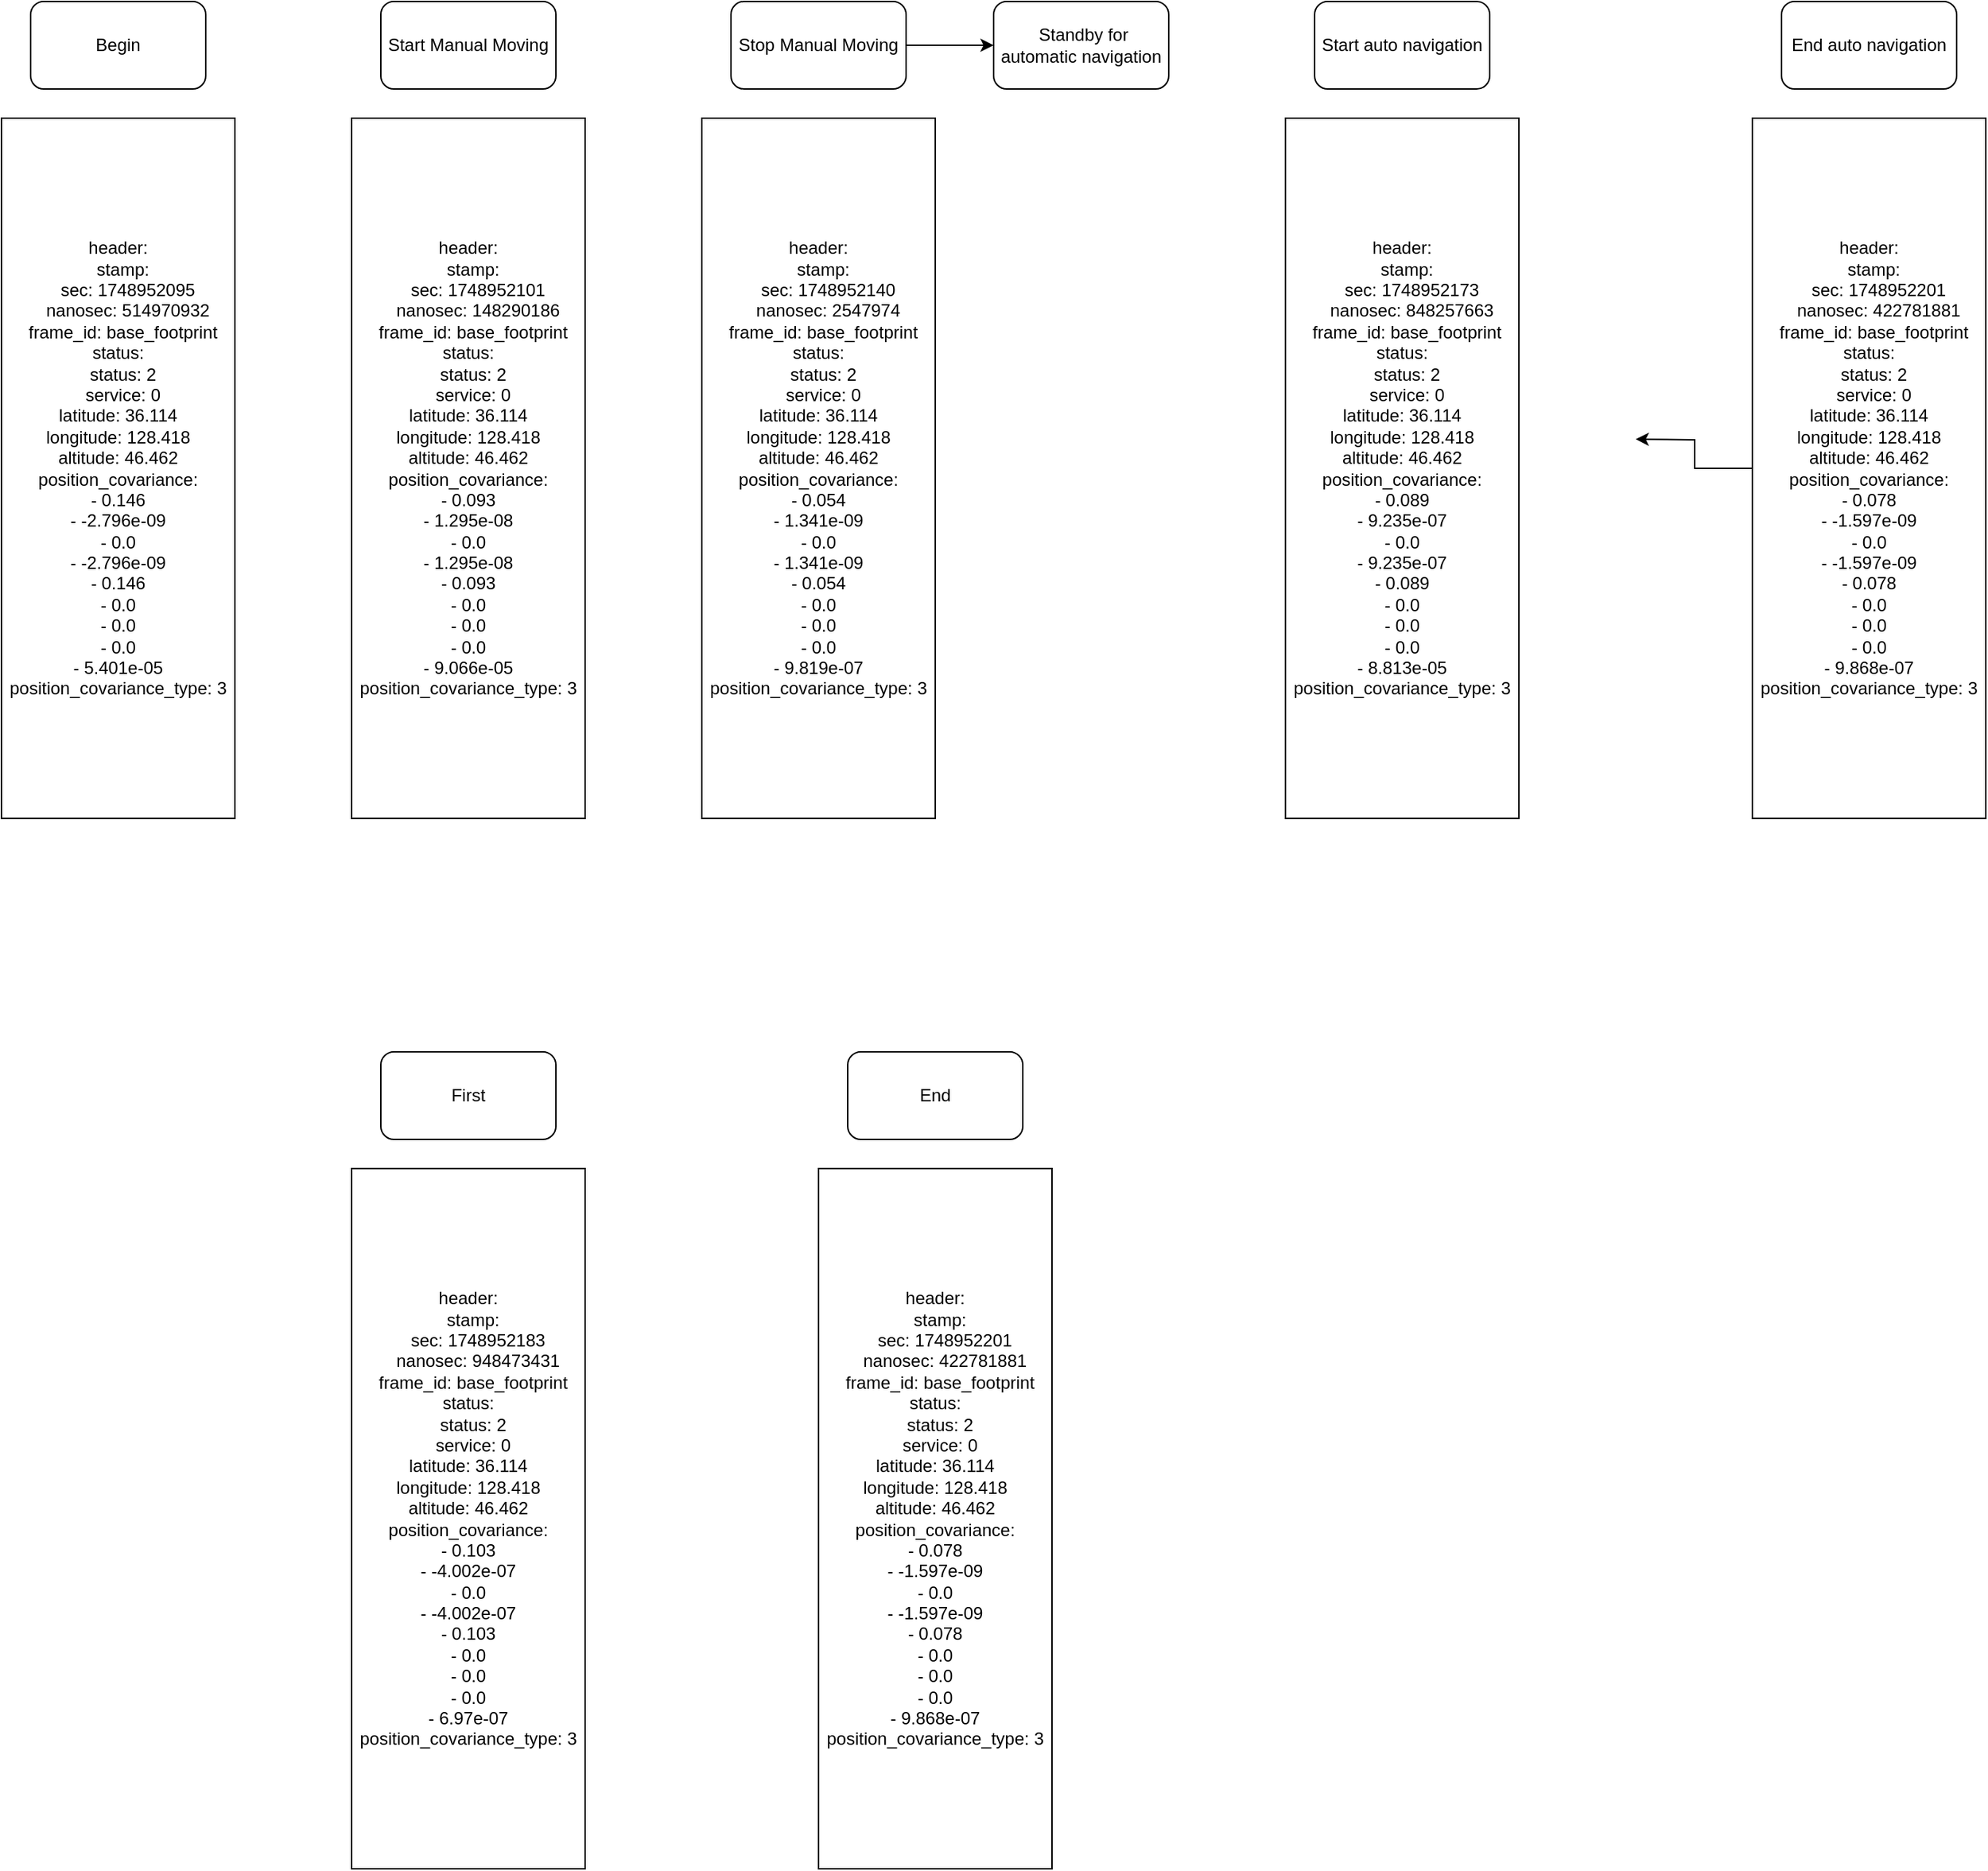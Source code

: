 <mxfile version="24.7.5" pages="4">
  <diagram name="Page-1" id="MCbX96N7kbB1ix4g60EX">
    <mxGraphModel dx="2049" dy="1194" grid="1" gridSize="10" guides="1" tooltips="1" connect="1" arrows="1" fold="1" page="1" pageScale="1" pageWidth="1654" pageHeight="1169" math="0" shadow="0">
      <root>
        <mxCell id="0" />
        <mxCell id="1" parent="0" />
        <mxCell id="UrjzF82YmoTkrB0IV3mD-1" value="&lt;div&gt;header:&lt;/div&gt;&lt;div&gt;&amp;nbsp; stamp:&lt;/div&gt;&lt;div&gt;&amp;nbsp; &amp;nbsp; sec: 1748952095&lt;/div&gt;&lt;div&gt;&amp;nbsp; &amp;nbsp; nanosec: 514970932&lt;/div&gt;&lt;div&gt;&amp;nbsp; frame_id: base_footprint&lt;/div&gt;&lt;div&gt;status:&lt;/div&gt;&lt;div&gt;&amp;nbsp; status: 2&lt;/div&gt;&lt;div&gt;&amp;nbsp; service: 0&lt;/div&gt;&lt;div&gt;latitude: 36.114&lt;/div&gt;&lt;div&gt;longitude: 128.418&lt;/div&gt;&lt;div&gt;altitude: 46.462&lt;/div&gt;&lt;div&gt;position_covariance:&lt;/div&gt;&lt;div&gt;- 0.146&lt;/div&gt;&lt;div&gt;- -2.796e-09&lt;/div&gt;&lt;div&gt;- 0.0&lt;/div&gt;&lt;div&gt;- -2.796e-09&lt;/div&gt;&lt;div&gt;- 0.146&lt;/div&gt;&lt;div&gt;- 0.0&lt;/div&gt;&lt;div&gt;- 0.0&lt;/div&gt;&lt;div&gt;- 0.0&lt;/div&gt;&lt;div&gt;- 5.401e-05&lt;/div&gt;&lt;div&gt;position_covariance_type: 3&lt;/div&gt;" style="rounded=0;whiteSpace=wrap;html=1;" parent="1" vertex="1">
          <mxGeometry x="120" y="320" width="160" height="480" as="geometry" />
        </mxCell>
        <mxCell id="UrjzF82YmoTkrB0IV3mD-2" value="Begin" style="rounded=1;whiteSpace=wrap;html=1;" parent="1" vertex="1">
          <mxGeometry x="140" y="240" width="120" height="60" as="geometry" />
        </mxCell>
        <mxCell id="UrjzF82YmoTkrB0IV3mD-3" value="&lt;div&gt;header:&lt;/div&gt;&lt;div&gt;&amp;nbsp; stamp:&lt;/div&gt;&lt;div&gt;&amp;nbsp; &amp;nbsp; sec: 1748952101&lt;/div&gt;&lt;div&gt;&amp;nbsp; &amp;nbsp; nanosec: 148290186&lt;/div&gt;&lt;div&gt;&amp;nbsp; frame_id: base_footprint&lt;/div&gt;&lt;div&gt;status:&lt;/div&gt;&lt;div&gt;&amp;nbsp; status: 2&lt;/div&gt;&lt;div&gt;&amp;nbsp; service: 0&lt;/div&gt;&lt;div&gt;latitude: 36.114&lt;/div&gt;&lt;div&gt;longitude: 128.418&lt;/div&gt;&lt;div&gt;altitude: 46.462&lt;/div&gt;&lt;div&gt;position_covariance:&lt;/div&gt;&lt;div&gt;- 0.093&lt;/div&gt;&lt;div&gt;- 1.295e-08&lt;/div&gt;&lt;div&gt;- 0.0&lt;/div&gt;&lt;div&gt;- 1.295e-08&lt;/div&gt;&lt;div&gt;- 0.093&lt;/div&gt;&lt;div&gt;- 0.0&lt;/div&gt;&lt;div&gt;- 0.0&lt;/div&gt;&lt;div&gt;- 0.0&lt;/div&gt;&lt;div&gt;- 9.066e-05&lt;/div&gt;&lt;div&gt;position_covariance_type: 3&lt;/div&gt;" style="rounded=0;whiteSpace=wrap;html=1;" parent="1" vertex="1">
          <mxGeometry x="360" y="320" width="160" height="480" as="geometry" />
        </mxCell>
        <mxCell id="UrjzF82YmoTkrB0IV3mD-4" value="Start Manual Moving" style="rounded=1;whiteSpace=wrap;html=1;" parent="1" vertex="1">
          <mxGeometry x="380" y="240" width="120" height="60" as="geometry" />
        </mxCell>
        <mxCell id="UrjzF82YmoTkrB0IV3mD-5" value="&lt;div&gt;header:&lt;/div&gt;&lt;div&gt;&amp;nbsp; stamp:&lt;/div&gt;&lt;div&gt;&amp;nbsp; &amp;nbsp; sec: 1748952140&lt;/div&gt;&lt;div&gt;&amp;nbsp; &amp;nbsp; nanosec: 2547974&lt;/div&gt;&lt;div&gt;&amp;nbsp; frame_id: base_footprint&lt;/div&gt;&lt;div&gt;status:&lt;/div&gt;&lt;div&gt;&amp;nbsp; status: 2&lt;/div&gt;&lt;div&gt;&amp;nbsp; service: 0&lt;/div&gt;&lt;div&gt;latitude: 36.114&lt;/div&gt;&lt;div&gt;longitude: 128.418&lt;/div&gt;&lt;div&gt;altitude: 46.462&lt;/div&gt;&lt;div&gt;position_covariance:&lt;/div&gt;&lt;div&gt;- 0.054&lt;/div&gt;&lt;div&gt;- 1.341e-09&lt;/div&gt;&lt;div&gt;- 0.0&lt;/div&gt;&lt;div&gt;- 1.341e-09&lt;/div&gt;&lt;div&gt;- 0.054&lt;/div&gt;&lt;div&gt;- 0.0&lt;/div&gt;&lt;div&gt;- 0.0&lt;/div&gt;&lt;div&gt;- 0.0&lt;/div&gt;&lt;div&gt;- 9.819e-07&lt;/div&gt;&lt;div&gt;position_covariance_type: 3&lt;/div&gt;" style="rounded=0;whiteSpace=wrap;html=1;" parent="1" vertex="1">
          <mxGeometry x="600" y="320" width="160" height="480" as="geometry" />
        </mxCell>
        <mxCell id="UrjzF82YmoTkrB0IV3mD-9" style="edgeStyle=orthogonalEdgeStyle;rounded=0;orthogonalLoop=1;jettySize=auto;html=1;exitX=1;exitY=0.5;exitDx=0;exitDy=0;" parent="1" source="UrjzF82YmoTkrB0IV3mD-6" edge="1">
          <mxGeometry relative="1" as="geometry">
            <mxPoint x="800" y="270" as="targetPoint" />
          </mxGeometry>
        </mxCell>
        <mxCell id="UrjzF82YmoTkrB0IV3mD-6" value="Stop Manual Moving" style="rounded=1;whiteSpace=wrap;html=1;" parent="1" vertex="1">
          <mxGeometry x="620" y="240" width="120" height="60" as="geometry" />
        </mxCell>
        <mxCell id="UrjzF82YmoTkrB0IV3mD-8" value="&lt;div&gt;header:&lt;/div&gt;&lt;div&gt;&amp;nbsp; stamp:&lt;/div&gt;&lt;div&gt;&amp;nbsp; &amp;nbsp; sec: 1748952173&lt;/div&gt;&lt;div&gt;&amp;nbsp; &amp;nbsp; nanosec: 848257663&lt;/div&gt;&lt;div&gt;&amp;nbsp; frame_id: base_footprint&lt;/div&gt;&lt;div&gt;status:&lt;/div&gt;&lt;div&gt;&amp;nbsp; status: 2&lt;/div&gt;&lt;div&gt;&amp;nbsp; service: 0&lt;/div&gt;&lt;div&gt;latitude: 36.114&lt;/div&gt;&lt;div&gt;longitude: 128.418&lt;/div&gt;&lt;div&gt;altitude: 46.462&lt;/div&gt;&lt;div&gt;position_covariance:&lt;/div&gt;&lt;div&gt;- 0.089&lt;/div&gt;&lt;div&gt;- 9.235e-07&lt;/div&gt;&lt;div&gt;- 0.0&lt;/div&gt;&lt;div&gt;- 9.235e-07&lt;/div&gt;&lt;div&gt;- 0.089&lt;/div&gt;&lt;div&gt;- 0.0&lt;/div&gt;&lt;div&gt;- 0.0&lt;/div&gt;&lt;div&gt;- 0.0&lt;/div&gt;&lt;div&gt;- 8.813e-05&lt;/div&gt;&lt;div&gt;position_covariance_type: 3&lt;/div&gt;" style="rounded=0;whiteSpace=wrap;html=1;" parent="1" vertex="1">
          <mxGeometry x="1000" y="320" width="160" height="480" as="geometry" />
        </mxCell>
        <mxCell id="UrjzF82YmoTkrB0IV3mD-10" value="&amp;nbsp;Standby for automatic navigation" style="rounded=1;whiteSpace=wrap;html=1;" parent="1" vertex="1">
          <mxGeometry x="800" y="240" width="120" height="60" as="geometry" />
        </mxCell>
        <mxCell id="UrjzF82YmoTkrB0IV3mD-11" value="Start auto navigation" style="rounded=1;whiteSpace=wrap;html=1;" parent="1" vertex="1">
          <mxGeometry x="1020" y="240" width="120" height="60" as="geometry" />
        </mxCell>
        <mxCell id="UrjzF82YmoTkrB0IV3mD-12" value="&lt;div&gt;header:&lt;/div&gt;&lt;div&gt;&amp;nbsp; stamp:&lt;/div&gt;&lt;div&gt;&amp;nbsp; &amp;nbsp; sec: 1748952183&lt;/div&gt;&lt;div&gt;&amp;nbsp; &amp;nbsp; nanosec: 948473431&lt;/div&gt;&lt;div&gt;&amp;nbsp; frame_id: base_footprint&lt;/div&gt;&lt;div&gt;status:&lt;/div&gt;&lt;div&gt;&amp;nbsp; status: 2&lt;/div&gt;&lt;div&gt;&amp;nbsp; service: 0&lt;/div&gt;&lt;div&gt;latitude: 36.114&lt;/div&gt;&lt;div&gt;longitude: 128.418&lt;/div&gt;&lt;div&gt;altitude: 46.462&lt;/div&gt;&lt;div&gt;position_covariance:&lt;/div&gt;&lt;div&gt;- 0.103&lt;/div&gt;&lt;div&gt;- -4.002e-07&lt;/div&gt;&lt;div&gt;- 0.0&lt;/div&gt;&lt;div&gt;- -4.002e-07&lt;/div&gt;&lt;div&gt;- 0.103&lt;/div&gt;&lt;div&gt;- 0.0&lt;/div&gt;&lt;div&gt;- 0.0&lt;/div&gt;&lt;div&gt;- 0.0&lt;/div&gt;&lt;div&gt;- 6.97e-07&lt;/div&gt;&lt;div&gt;position_covariance_type: 3&lt;/div&gt;" style="rounded=0;whiteSpace=wrap;html=1;" parent="1" vertex="1">
          <mxGeometry x="360" y="1040" width="160" height="480" as="geometry" />
        </mxCell>
        <mxCell id="UrjzF82YmoTkrB0IV3mD-13" value="First" style="rounded=1;whiteSpace=wrap;html=1;" parent="1" vertex="1">
          <mxGeometry x="380" y="960" width="120" height="60" as="geometry" />
        </mxCell>
        <mxCell id="UrjzF82YmoTkrB0IV3mD-14" value="header:&#xa;  stamp:&#xa;    sec: 1748952201&#xa;    nanosec: 422781881&#xa;  frame_id: base_footprint&#xa;status:&#xa;  status: 2&#xa;  service: 0&#xa;latitude: 36.114&#xa;longitude: 128.418&#xa;altitude: 46.462&#xa;position_covariance:&#xa;- 0.078&#xa;- -1.597e-09&#xa;- 0.0&#xa;- -1.597e-09&#xa;- 0.078&#xa;- 0.0&#xa;- 0.0&#xa;- 0.0&#xa;- 9.868e-07&#xa;position_covariance_type: 3" style="rounded=0;whiteSpace=wrap;html=1;" parent="1" vertex="1">
          <mxGeometry x="680" y="1040" width="160" height="480" as="geometry" />
        </mxCell>
        <mxCell id="UrjzF82YmoTkrB0IV3mD-15" value="End" style="rounded=1;whiteSpace=wrap;html=1;" parent="1" vertex="1">
          <mxGeometry x="700" y="960" width="120" height="60" as="geometry" />
        </mxCell>
        <mxCell id="SfUzMIfv1IW-XIUy1Q8f-1" style="edgeStyle=orthogonalEdgeStyle;rounded=0;orthogonalLoop=1;jettySize=auto;html=1;exitX=0;exitY=0.5;exitDx=0;exitDy=0;" edge="1" parent="1" source="UrjzF82YmoTkrB0IV3mD-16">
          <mxGeometry relative="1" as="geometry">
            <mxPoint x="1240" y="540" as="targetPoint" />
          </mxGeometry>
        </mxCell>
        <mxCell id="UrjzF82YmoTkrB0IV3mD-16" value="header:&#xa;  stamp:&#xa;    sec: 1748952201&#xa;    nanosec: 422781881&#xa;  frame_id: base_footprint&#xa;status:&#xa;  status: 2&#xa;  service: 0&#xa;latitude: 36.114&#xa;longitude: 128.418&#xa;altitude: 46.462&#xa;position_covariance:&#xa;- 0.078&#xa;- -1.597e-09&#xa;- 0.0&#xa;- -1.597e-09&#xa;- 0.078&#xa;- 0.0&#xa;- 0.0&#xa;- 0.0&#xa;- 9.868e-07&#xa;position_covariance_type: 3" style="rounded=0;whiteSpace=wrap;html=1;" parent="1" vertex="1">
          <mxGeometry x="1320" y="320" width="160" height="480" as="geometry" />
        </mxCell>
        <mxCell id="UrjzF82YmoTkrB0IV3mD-17" value="End auto navigation" style="rounded=1;whiteSpace=wrap;html=1;" parent="1" vertex="1">
          <mxGeometry x="1340" y="240" width="120" height="60" as="geometry" />
        </mxCell>
      </root>
    </mxGraphModel>
  </diagram>
  <diagram id="w8aqMth8Xz54Ai8PEgBj" name="Page-2">
    <mxGraphModel dx="1837" dy="2409" grid="1" gridSize="10" guides="1" tooltips="1" connect="1" arrows="1" fold="1" page="1" pageScale="1" pageWidth="1654" pageHeight="1169" math="0" shadow="0">
      <root>
        <mxCell id="0" />
        <mxCell id="1" parent="0" />
        <mxCell id="rGOL3PYCKRUh_CN5jVpd-112" value="" style="group" parent="1" vertex="1" connectable="0">
          <mxGeometry x="80" y="240" width="580" height="800" as="geometry" />
        </mxCell>
        <mxCell id="rGOL3PYCKRUh_CN5jVpd-79" style="edgeStyle=orthogonalEdgeStyle;rounded=0;orthogonalLoop=1;jettySize=auto;html=1;exitX=0.5;exitY=1;exitDx=0;exitDy=0;entryX=0.5;entryY=0;entryDx=0;entryDy=0;" parent="rGOL3PYCKRUh_CN5jVpd-112" source="rGOL3PYCKRUh_CN5jVpd-1" target="rGOL3PYCKRUh_CN5jVpd-23" edge="1">
          <mxGeometry relative="1" as="geometry" />
        </mxCell>
        <mxCell id="rGOL3PYCKRUh_CN5jVpd-1" value="rs:Standby&lt;div&gt;mi:Standby&lt;/div&gt;" style="rounded=1;whiteSpace=wrap;html=1;" parent="rGOL3PYCKRUh_CN5jVpd-112" vertex="1">
          <mxGeometry x="20" width="160" height="80" as="geometry" />
        </mxCell>
        <mxCell id="rGOL3PYCKRUh_CN5jVpd-98" style="edgeStyle=orthogonalEdgeStyle;rounded=0;orthogonalLoop=1;jettySize=auto;html=1;exitX=0.5;exitY=1;exitDx=0;exitDy=0;entryX=0.5;entryY=0;entryDx=0;entryDy=0;" parent="rGOL3PYCKRUh_CN5jVpd-112" source="rGOL3PYCKRUh_CN5jVpd-22" target="rGOL3PYCKRUh_CN5jVpd-86" edge="1">
          <mxGeometry relative="1" as="geometry" />
        </mxCell>
        <mxCell id="rGOL3PYCKRUh_CN5jVpd-22" value="rs:Normal Driving&lt;div&gt;mi:Started-&amp;gt;OnProgress&lt;/div&gt;" style="rounded=1;whiteSpace=wrap;html=1;" parent="rGOL3PYCKRUh_CN5jVpd-112" vertex="1">
          <mxGeometry x="20" y="240" width="160" height="80" as="geometry" />
        </mxCell>
        <mxCell id="rGOL3PYCKRUh_CN5jVpd-24" value="No" style="edgeStyle=orthogonalEdgeStyle;rounded=0;orthogonalLoop=1;jettySize=auto;html=1;exitX=0;exitY=0.5;exitDx=0;exitDy=0;entryX=0;entryY=0.5;entryDx=0;entryDy=0;fillColor=#a20025;strokeColor=#6F0000;" parent="rGOL3PYCKRUh_CN5jVpd-112" source="rGOL3PYCKRUh_CN5jVpd-23" target="rGOL3PYCKRUh_CN5jVpd-1" edge="1">
          <mxGeometry relative="1" as="geometry" />
        </mxCell>
        <mxCell id="rGOL3PYCKRUh_CN5jVpd-26" value="Yes" style="edgeStyle=orthogonalEdgeStyle;rounded=0;orthogonalLoop=1;jettySize=auto;html=1;exitX=0.5;exitY=1;exitDx=0;exitDy=0;entryX=0.5;entryY=0;entryDx=0;entryDy=0;fillColor=#60a917;strokeColor=#2D7600;" parent="rGOL3PYCKRUh_CN5jVpd-112" source="rGOL3PYCKRUh_CN5jVpd-23" target="rGOL3PYCKRUh_CN5jVpd-22" edge="1">
          <mxGeometry relative="1" as="geometry" />
        </mxCell>
        <mxCell id="rGOL3PYCKRUh_CN5jVpd-23" value="Task ?" style="rhombus;whiteSpace=wrap;html=1;" parent="rGOL3PYCKRUh_CN5jVpd-112" vertex="1">
          <mxGeometry x="60" y="120" width="80" height="80" as="geometry" />
        </mxCell>
        <mxCell id="rGOL3PYCKRUh_CN5jVpd-38" value="Yes" style="edgeStyle=orthogonalEdgeStyle;rounded=0;orthogonalLoop=1;jettySize=auto;html=1;exitX=1;exitY=0.5;exitDx=0;exitDy=0;entryX=0;entryY=0.5;entryDx=0;entryDy=0;fillColor=#60a917;strokeColor=#2D7600;" parent="rGOL3PYCKRUh_CN5jVpd-112" source="rGOL3PYCKRUh_CN5jVpd-32" target="rGOL3PYCKRUh_CN5jVpd-37" edge="1">
          <mxGeometry relative="1" as="geometry" />
        </mxCell>
        <mxCell id="rGOL3PYCKRUh_CN5jVpd-105" value="No" style="edgeStyle=orthogonalEdgeStyle;rounded=0;orthogonalLoop=1;jettySize=auto;html=1;exitX=0.5;exitY=1;exitDx=0;exitDy=0;fillColor=#a20025;strokeColor=#6F0000;" parent="rGOL3PYCKRUh_CN5jVpd-112" source="rGOL3PYCKRUh_CN5jVpd-32" target="rGOL3PYCKRUh_CN5jVpd-85" edge="1">
          <mxGeometry relative="1" as="geometry" />
        </mxCell>
        <mxCell id="rGOL3PYCKRUh_CN5jVpd-32" value="Obstacle ?" style="rhombus;whiteSpace=wrap;html=1;" parent="rGOL3PYCKRUh_CN5jVpd-112" vertex="1">
          <mxGeometry x="60" y="600" width="80" height="80" as="geometry" />
        </mxCell>
        <mxCell id="rGOL3PYCKRUh_CN5jVpd-42" style="edgeStyle=orthogonalEdgeStyle;rounded=0;orthogonalLoop=1;jettySize=auto;html=1;exitX=1;exitY=0.5;exitDx=0;exitDy=0;entryX=0;entryY=0.5;entryDx=0;entryDy=0;" parent="rGOL3PYCKRUh_CN5jVpd-112" source="rGOL3PYCKRUh_CN5jVpd-37" target="rGOL3PYCKRUh_CN5jVpd-40" edge="1">
          <mxGeometry relative="1" as="geometry" />
        </mxCell>
        <mxCell id="rGOL3PYCKRUh_CN5jVpd-37" value="rs:Obstacle Detected&lt;div&gt;mi:OnProgress&lt;/div&gt;" style="rounded=1;whiteSpace=wrap;html=1;" parent="rGOL3PYCKRUh_CN5jVpd-112" vertex="1">
          <mxGeometry x="220" y="600" width="160" height="80" as="geometry" />
        </mxCell>
        <mxCell id="rGOL3PYCKRUh_CN5jVpd-45" value="No" style="edgeStyle=orthogonalEdgeStyle;rounded=0;orthogonalLoop=1;jettySize=auto;html=1;exitX=0.5;exitY=1;exitDx=0;exitDy=0;entryX=0.5;entryY=1;entryDx=0;entryDy=0;fillColor=#a20025;strokeColor=#6F0000;" parent="rGOL3PYCKRUh_CN5jVpd-112" source="rGOL3PYCKRUh_CN5jVpd-40" target="rGOL3PYCKRUh_CN5jVpd-37" edge="1">
          <mxGeometry relative="1" as="geometry" />
        </mxCell>
        <mxCell id="rGOL3PYCKRUh_CN5jVpd-101" value="Yes" style="edgeStyle=orthogonalEdgeStyle;rounded=0;orthogonalLoop=1;jettySize=auto;html=1;exitX=1;exitY=0.5;exitDx=0;exitDy=0;entryX=1;entryY=0.5;entryDx=0;entryDy=0;fillColor=#60a917;strokeColor=#2D7600;" parent="rGOL3PYCKRUh_CN5jVpd-112" source="rGOL3PYCKRUh_CN5jVpd-40" target="rGOL3PYCKRUh_CN5jVpd-22" edge="1">
          <mxGeometry relative="1" as="geometry" />
        </mxCell>
        <mxCell id="rGOL3PYCKRUh_CN5jVpd-40" value="Cleared ?" style="rhombus;whiteSpace=wrap;html=1;" parent="rGOL3PYCKRUh_CN5jVpd-112" vertex="1">
          <mxGeometry x="420" y="600" width="80" height="80" as="geometry" />
        </mxCell>
        <mxCell id="rGOL3PYCKRUh_CN5jVpd-50" value="Yes" style="edgeStyle=orthogonalEdgeStyle;rounded=0;orthogonalLoop=1;jettySize=auto;html=1;exitX=1;exitY=0.5;exitDx=0;exitDy=0;fillColor=#60a917;strokeColor=#2D7600;" parent="rGOL3PYCKRUh_CN5jVpd-112" source="rGOL3PYCKRUh_CN5jVpd-47" target="rGOL3PYCKRUh_CN5jVpd-49" edge="1">
          <mxGeometry relative="1" as="geometry" />
        </mxCell>
        <mxCell id="rGOL3PYCKRUh_CN5jVpd-106" value="No" style="edgeStyle=orthogonalEdgeStyle;rounded=0;orthogonalLoop=1;jettySize=auto;html=1;exitX=0.5;exitY=1;exitDx=0;exitDy=0;entryX=0.5;entryY=0;entryDx=0;entryDy=0;fillColor=#a20025;strokeColor=#6F0000;" parent="rGOL3PYCKRUh_CN5jVpd-112" source="rGOL3PYCKRUh_CN5jVpd-47" target="rGOL3PYCKRUh_CN5jVpd-32" edge="1">
          <mxGeometry relative="1" as="geometry" />
        </mxCell>
        <mxCell id="rGOL3PYCKRUh_CN5jVpd-47" value="Failure ?" style="rhombus;whiteSpace=wrap;html=1;" parent="rGOL3PYCKRUh_CN5jVpd-112" vertex="1">
          <mxGeometry x="60" y="480" width="80" height="80" as="geometry" />
        </mxCell>
        <mxCell id="rGOL3PYCKRUh_CN5jVpd-52" style="edgeStyle=orthogonalEdgeStyle;rounded=0;orthogonalLoop=1;jettySize=auto;html=1;exitX=1;exitY=0.5;exitDx=0;exitDy=0;entryX=0;entryY=0.5;entryDx=0;entryDy=0;" parent="rGOL3PYCKRUh_CN5jVpd-112" source="rGOL3PYCKRUh_CN5jVpd-49" target="rGOL3PYCKRUh_CN5jVpd-51" edge="1">
          <mxGeometry relative="1" as="geometry" />
        </mxCell>
        <mxCell id="rGOL3PYCKRUh_CN5jVpd-49" value="rs:Driving Failure&lt;div&gt;mi:Failed&lt;/div&gt;" style="rounded=1;whiteSpace=wrap;html=1;" parent="rGOL3PYCKRUh_CN5jVpd-112" vertex="1">
          <mxGeometry x="220" y="480" width="160" height="80" as="geometry" />
        </mxCell>
        <mxCell id="rGOL3PYCKRUh_CN5jVpd-54" value="No" style="edgeStyle=orthogonalEdgeStyle;rounded=0;orthogonalLoop=1;jettySize=auto;html=1;exitX=0.5;exitY=1;exitDx=0;exitDy=0;entryX=0.5;entryY=1;entryDx=0;entryDy=0;fillColor=#a20025;strokeColor=#6F0000;" parent="rGOL3PYCKRUh_CN5jVpd-112" source="rGOL3PYCKRUh_CN5jVpd-51" target="rGOL3PYCKRUh_CN5jVpd-49" edge="1">
          <mxGeometry relative="1" as="geometry" />
        </mxCell>
        <mxCell id="rGOL3PYCKRUh_CN5jVpd-99" value="Yes" style="edgeStyle=orthogonalEdgeStyle;rounded=0;orthogonalLoop=1;jettySize=auto;html=1;exitX=0.5;exitY=0;exitDx=0;exitDy=0;entryX=1;entryY=0.5;entryDx=0;entryDy=0;fillColor=#60a917;strokeColor=#2D7600;" parent="rGOL3PYCKRUh_CN5jVpd-112" source="rGOL3PYCKRUh_CN5jVpd-51" target="rGOL3PYCKRUh_CN5jVpd-1" edge="1">
          <mxGeometry relative="1" as="geometry" />
        </mxCell>
        <mxCell id="rGOL3PYCKRUh_CN5jVpd-51" value="Fixed ?" style="rhombus;whiteSpace=wrap;html=1;" parent="rGOL3PYCKRUh_CN5jVpd-112" vertex="1">
          <mxGeometry x="420" y="480" width="80" height="80" as="geometry" />
        </mxCell>
        <mxCell id="rGOL3PYCKRUh_CN5jVpd-109" value="Yes" style="edgeStyle=orthogonalEdgeStyle;rounded=0;orthogonalLoop=1;jettySize=auto;html=1;exitX=1;exitY=0.5;exitDx=0;exitDy=0;entryX=0;entryY=0.5;entryDx=0;entryDy=0;fillColor=#008a00;strokeColor=#005700;" parent="rGOL3PYCKRUh_CN5jVpd-112" source="rGOL3PYCKRUh_CN5jVpd-85" target="rGOL3PYCKRUh_CN5jVpd-108" edge="1">
          <mxGeometry relative="1" as="geometry" />
        </mxCell>
        <mxCell id="rGOL3PYCKRUh_CN5jVpd-111" value="No" style="edgeStyle=orthogonalEdgeStyle;rounded=0;orthogonalLoop=1;jettySize=auto;html=1;exitX=0;exitY=0.5;exitDx=0;exitDy=0;entryX=0;entryY=0.5;entryDx=0;entryDy=0;fillColor=#a20025;strokeColor=#6F0000;" parent="rGOL3PYCKRUh_CN5jVpd-112" source="rGOL3PYCKRUh_CN5jVpd-85" target="rGOL3PYCKRUh_CN5jVpd-22" edge="1">
          <mxGeometry relative="1" as="geometry">
            <Array as="points">
              <mxPoint y="760" />
              <mxPoint y="280" />
            </Array>
          </mxGeometry>
        </mxCell>
        <mxCell id="rGOL3PYCKRUh_CN5jVpd-85" value="Complete ?" style="rhombus;whiteSpace=wrap;html=1;" parent="rGOL3PYCKRUh_CN5jVpd-112" vertex="1">
          <mxGeometry x="60" y="720" width="80" height="80" as="geometry" />
        </mxCell>
        <mxCell id="rGOL3PYCKRUh_CN5jVpd-93" value="Yes" style="edgeStyle=orthogonalEdgeStyle;rounded=0;orthogonalLoop=1;jettySize=auto;html=1;exitX=1;exitY=0.5;exitDx=0;exitDy=0;entryX=0;entryY=0.5;entryDx=0;entryDy=0;fillColor=#008a00;strokeColor=#005700;" parent="rGOL3PYCKRUh_CN5jVpd-112" source="rGOL3PYCKRUh_CN5jVpd-86" target="rGOL3PYCKRUh_CN5jVpd-92" edge="1">
          <mxGeometry relative="1" as="geometry" />
        </mxCell>
        <mxCell id="rGOL3PYCKRUh_CN5jVpd-107" value="No" style="edgeStyle=orthogonalEdgeStyle;rounded=0;orthogonalLoop=1;jettySize=auto;html=1;exitX=0.5;exitY=1;exitDx=0;exitDy=0;entryX=0.5;entryY=0;entryDx=0;entryDy=0;fillColor=#a20025;strokeColor=#6F0000;" parent="rGOL3PYCKRUh_CN5jVpd-112" source="rGOL3PYCKRUh_CN5jVpd-86" target="rGOL3PYCKRUh_CN5jVpd-47" edge="1">
          <mxGeometry relative="1" as="geometry" />
        </mxCell>
        <mxCell id="rGOL3PYCKRUh_CN5jVpd-86" value="Cancelled ?" style="rhombus;whiteSpace=wrap;html=1;" parent="rGOL3PYCKRUh_CN5jVpd-112" vertex="1">
          <mxGeometry x="60" y="360" width="80" height="80" as="geometry" />
        </mxCell>
        <mxCell id="rGOL3PYCKRUh_CN5jVpd-97" style="edgeStyle=orthogonalEdgeStyle;rounded=0;orthogonalLoop=1;jettySize=auto;html=1;exitX=0.5;exitY=0;exitDx=0;exitDy=0;entryX=1;entryY=0.75;entryDx=0;entryDy=0;" parent="rGOL3PYCKRUh_CN5jVpd-112" source="rGOL3PYCKRUh_CN5jVpd-92" target="rGOL3PYCKRUh_CN5jVpd-1" edge="1">
          <mxGeometry relative="1" as="geometry" />
        </mxCell>
        <mxCell id="rGOL3PYCKRUh_CN5jVpd-92" value="rs:Cancelled&lt;div&gt;mi:Cancelled&lt;/div&gt;" style="rounded=1;whiteSpace=wrap;html=1;" parent="rGOL3PYCKRUh_CN5jVpd-112" vertex="1">
          <mxGeometry x="220" y="360" width="160" height="80" as="geometry" />
        </mxCell>
        <mxCell id="rGOL3PYCKRUh_CN5jVpd-110" style="edgeStyle=orthogonalEdgeStyle;rounded=0;orthogonalLoop=1;jettySize=auto;html=1;exitX=1;exitY=0.5;exitDx=0;exitDy=0;entryX=1;entryY=0.75;entryDx=0;entryDy=0;" parent="rGOL3PYCKRUh_CN5jVpd-112" source="rGOL3PYCKRUh_CN5jVpd-108" target="rGOL3PYCKRUh_CN5jVpd-1" edge="1">
          <mxGeometry relative="1" as="geometry">
            <mxPoint x="580" y="410" as="targetPoint" />
            <Array as="points">
              <mxPoint x="580" y="760" />
              <mxPoint x="580" y="60" />
            </Array>
          </mxGeometry>
        </mxCell>
        <mxCell id="rGOL3PYCKRUh_CN5jVpd-108" value="rs:Normal Driving Completion&lt;div&gt;mi:DestArrived-&amp;gt;End&lt;/div&gt;" style="rounded=1;whiteSpace=wrap;html=1;" parent="rGOL3PYCKRUh_CN5jVpd-112" vertex="1">
          <mxGeometry x="220" y="720" width="160" height="80" as="geometry" />
        </mxCell>
        <mxCell id="rGOL3PYCKRUh_CN5jVpd-65" style="edgeStyle=orthogonalEdgeStyle;rounded=0;orthogonalLoop=1;jettySize=auto;html=1;exitX=1;exitY=0.5;exitDx=0;exitDy=0;entryX=0;entryY=0.5;entryDx=0;entryDy=0;movable=1;resizable=1;rotatable=1;deletable=1;editable=1;locked=0;connectable=1;" parent="1" source="rGOL3PYCKRUh_CN5jVpd-66" target="rGOL3PYCKRUh_CN5jVpd-72" edge="1">
          <mxGeometry relative="1" as="geometry" />
        </mxCell>
        <mxCell id="rGOL3PYCKRUh_CN5jVpd-66" value="rs:Error Stop&lt;div&gt;mi:&lt;/div&gt;" style="rounded=1;whiteSpace=wrap;html=1;movable=1;resizable=1;rotatable=1;deletable=1;editable=1;locked=0;connectable=1;container=0;" parent="1" vertex="1">
          <mxGeometry x="1150" y="240" width="160" height="80" as="geometry" />
        </mxCell>
        <mxCell id="rGOL3PYCKRUh_CN5jVpd-67" style="edgeStyle=orthogonalEdgeStyle;rounded=0;orthogonalLoop=1;jettySize=auto;html=1;exitX=1;exitY=0.5;exitDx=0;exitDy=0;entryX=0;entryY=0.5;entryDx=0;entryDy=0;movable=1;resizable=1;rotatable=1;deletable=1;editable=1;locked=0;connectable=1;" parent="1" source="rGOL3PYCKRUh_CN5jVpd-69" target="rGOL3PYCKRUh_CN5jVpd-66" edge="1">
          <mxGeometry relative="1" as="geometry" />
        </mxCell>
        <mxCell id="rGOL3PYCKRUh_CN5jVpd-68" value="No" style="edgeStyle=orthogonalEdgeStyle;rounded=0;orthogonalLoop=1;jettySize=auto;html=1;exitX=0.5;exitY=1;exitDx=0;exitDy=0;entryX=0.5;entryY=1;entryDx=0;entryDy=0;fillColor=#a20025;strokeColor=#6F0000;movable=1;resizable=1;rotatable=1;deletable=1;editable=1;locked=0;connectable=1;" parent="1" source="rGOL3PYCKRUh_CN5jVpd-69" target="rGOL3PYCKRUh_CN5jVpd-75" edge="1">
          <mxGeometry relative="1" as="geometry" />
        </mxCell>
        <mxCell id="rGOL3PYCKRUh_CN5jVpd-69" value="Error ?" style="rhombus;whiteSpace=wrap;html=1;movable=1;resizable=1;rotatable=1;deletable=1;editable=1;locked=0;connectable=1;container=0;" parent="1" vertex="1">
          <mxGeometry x="1030" y="240" width="80" height="80" as="geometry" />
        </mxCell>
        <mxCell id="rGOL3PYCKRUh_CN5jVpd-70" value="No" style="edgeStyle=orthogonalEdgeStyle;rounded=0;orthogonalLoop=1;jettySize=auto;html=1;exitX=0.5;exitY=1;exitDx=0;exitDy=0;entryX=0.5;entryY=1;entryDx=0;entryDy=0;fillColor=#a20025;strokeColor=#6F0000;movable=1;resizable=1;rotatable=1;deletable=1;editable=1;locked=0;connectable=1;" parent="1" source="rGOL3PYCKRUh_CN5jVpd-72" target="rGOL3PYCKRUh_CN5jVpd-66" edge="1">
          <mxGeometry relative="1" as="geometry" />
        </mxCell>
        <mxCell id="rGOL3PYCKRUh_CN5jVpd-71" style="edgeStyle=orthogonalEdgeStyle;rounded=0;orthogonalLoop=1;jettySize=auto;html=1;exitX=0.5;exitY=0;exitDx=0;exitDy=0;entryX=1;entryY=0.5;entryDx=0;entryDy=0;movable=1;resizable=1;rotatable=1;deletable=1;editable=1;locked=0;connectable=1;" parent="1" source="rGOL3PYCKRUh_CN5jVpd-72" target="rGOL3PYCKRUh_CN5jVpd-73" edge="1">
          <mxGeometry relative="1" as="geometry" />
        </mxCell>
        <mxCell id="rGOL3PYCKRUh_CN5jVpd-72" value="Fixed ?" style="rhombus;whiteSpace=wrap;html=1;movable=1;resizable=1;rotatable=1;deletable=1;editable=1;locked=0;connectable=1;container=0;" parent="1" vertex="1">
          <mxGeometry x="1390" y="240" width="80" height="80" as="geometry" />
        </mxCell>
        <mxCell id="rGOL3PYCKRUh_CN5jVpd-73" value="Standby Mode" style="rounded=1;whiteSpace=wrap;html=1;movable=1;resizable=1;rotatable=1;deletable=1;editable=1;locked=0;connectable=1;container=0;" parent="1" vertex="1">
          <mxGeometry x="1150" y="120" width="160" height="80" as="geometry" />
        </mxCell>
        <mxCell id="rGOL3PYCKRUh_CN5jVpd-74" style="edgeStyle=orthogonalEdgeStyle;rounded=0;orthogonalLoop=1;jettySize=auto;html=1;exitX=1;exitY=0.5;exitDx=0;exitDy=0;entryX=0;entryY=0.5;entryDx=0;entryDy=0;movable=1;resizable=1;rotatable=1;deletable=1;editable=1;locked=0;connectable=1;" parent="1" source="rGOL3PYCKRUh_CN5jVpd-75" target="rGOL3PYCKRUh_CN5jVpd-69" edge="1">
          <mxGeometry relative="1" as="geometry" />
        </mxCell>
        <mxCell id="rGOL3PYCKRUh_CN5jVpd-75" value="Any Under-High-Priority States" style="rounded=1;whiteSpace=wrap;html=1;movable=1;resizable=1;rotatable=1;deletable=1;editable=1;locked=0;connectable=1;container=0;" parent="1" vertex="1">
          <mxGeometry x="830" y="240" width="160" height="80" as="geometry" />
        </mxCell>
        <mxCell id="rGOL3PYCKRUh_CN5jVpd-76" value="" style="rounded=1;whiteSpace=wrap;html=1;fillColor=none;movable=1;resizable=1;rotatable=1;deletable=1;editable=1;locked=0;connectable=1;container=0;" parent="1" vertex="1">
          <mxGeometry x="800" y="80" width="720" height="320" as="geometry" />
        </mxCell>
        <mxCell id="rGOL3PYCKRUh_CN5jVpd-18" style="edgeStyle=orthogonalEdgeStyle;rounded=0;orthogonalLoop=1;jettySize=auto;html=1;exitX=1;exitY=0.5;exitDx=0;exitDy=0;entryX=0;entryY=0.5;entryDx=0;entryDy=0;" parent="1" source="rGOL3PYCKRUh_CN5jVpd-3" target="rGOL3PYCKRUh_CN5jVpd-17" edge="1">
          <mxGeometry relative="1" as="geometry" />
        </mxCell>
        <mxCell id="rGOL3PYCKRUh_CN5jVpd-3" value="Manual Driving" style="rounded=1;whiteSpace=wrap;html=1;" parent="1" vertex="1">
          <mxGeometry x="1150" y="640" width="160" height="80" as="geometry" />
        </mxCell>
        <mxCell id="rGOL3PYCKRUh_CN5jVpd-57" style="edgeStyle=orthogonalEdgeStyle;rounded=0;orthogonalLoop=1;jettySize=auto;html=1;exitX=1;exitY=0.5;exitDx=0;exitDy=0;entryX=0;entryY=0.5;entryDx=0;entryDy=0;" parent="1" source="rGOL3PYCKRUh_CN5jVpd-5" target="rGOL3PYCKRUh_CN5jVpd-3" edge="1">
          <mxGeometry relative="1" as="geometry" />
        </mxCell>
        <mxCell id="rGOL3PYCKRUh_CN5jVpd-60" value="No" style="edgeStyle=orthogonalEdgeStyle;rounded=0;orthogonalLoop=1;jettySize=auto;html=1;exitX=0.5;exitY=1;exitDx=0;exitDy=0;entryX=0.5;entryY=1;entryDx=0;entryDy=0;fillColor=#a20025;strokeColor=#6F0000;" parent="1" source="rGOL3PYCKRUh_CN5jVpd-5" target="rGOL3PYCKRUh_CN5jVpd-58" edge="1">
          <mxGeometry relative="1" as="geometry" />
        </mxCell>
        <mxCell id="rGOL3PYCKRUh_CN5jVpd-5" value="Manual ?" style="rhombus;whiteSpace=wrap;html=1;" parent="1" vertex="1">
          <mxGeometry x="1030" y="640" width="80" height="80" as="geometry" />
        </mxCell>
        <mxCell id="rGOL3PYCKRUh_CN5jVpd-20" value="No" style="edgeStyle=orthogonalEdgeStyle;rounded=0;orthogonalLoop=1;jettySize=auto;html=1;exitX=0.5;exitY=1;exitDx=0;exitDy=0;entryX=0.5;entryY=1;entryDx=0;entryDy=0;fillColor=#a20025;strokeColor=#6F0000;" parent="1" source="rGOL3PYCKRUh_CN5jVpd-17" target="rGOL3PYCKRUh_CN5jVpd-3" edge="1">
          <mxGeometry relative="1" as="geometry" />
        </mxCell>
        <mxCell id="rGOL3PYCKRUh_CN5jVpd-56" value="Yes" style="edgeStyle=orthogonalEdgeStyle;rounded=0;orthogonalLoop=1;jettySize=auto;html=1;exitX=0.5;exitY=0;exitDx=0;exitDy=0;entryX=1;entryY=0.5;entryDx=0;entryDy=0;fillColor=#60a917;strokeColor=#2D7600;" parent="1" source="rGOL3PYCKRUh_CN5jVpd-17" target="rGOL3PYCKRUh_CN5jVpd-55" edge="1">
          <mxGeometry relative="1" as="geometry" />
        </mxCell>
        <mxCell id="rGOL3PYCKRUh_CN5jVpd-17" value="End ?" style="rhombus;whiteSpace=wrap;html=1;" parent="1" vertex="1">
          <mxGeometry x="1390" y="640" width="80" height="80" as="geometry" />
        </mxCell>
        <mxCell id="rGOL3PYCKRUh_CN5jVpd-55" value="Resume previouse mode" style="rounded=1;whiteSpace=wrap;html=1;" parent="1" vertex="1">
          <mxGeometry x="1150" y="520" width="160" height="80" as="geometry" />
        </mxCell>
        <mxCell id="rGOL3PYCKRUh_CN5jVpd-59" style="edgeStyle=orthogonalEdgeStyle;rounded=0;orthogonalLoop=1;jettySize=auto;html=1;exitX=1;exitY=0.5;exitDx=0;exitDy=0;entryX=0;entryY=0.5;entryDx=0;entryDy=0;" parent="1" source="rGOL3PYCKRUh_CN5jVpd-58" target="rGOL3PYCKRUh_CN5jVpd-5" edge="1">
          <mxGeometry relative="1" as="geometry" />
        </mxCell>
        <mxCell id="rGOL3PYCKRUh_CN5jVpd-58" value="Any Low-Priority States" style="rounded=1;whiteSpace=wrap;html=1;" parent="1" vertex="1">
          <mxGeometry x="830" y="640" width="160" height="80" as="geometry" />
        </mxCell>
        <mxCell id="rGOL3PYCKRUh_CN5jVpd-62" value="" style="rounded=1;whiteSpace=wrap;html=1;fillColor=none;" parent="1" vertex="1">
          <mxGeometry x="800" y="480" width="720" height="320" as="geometry" />
        </mxCell>
        <mxCell id="iLaorJQl4zZvDn9HZoq8-5" style="edgeStyle=orthogonalEdgeStyle;rounded=0;orthogonalLoop=1;jettySize=auto;html=1;exitX=1;exitY=0.5;exitDx=0;exitDy=0;entryX=0;entryY=0.5;entryDx=0;entryDy=0;" parent="1" source="iLaorJQl4zZvDn9HZoq8-1" target="iLaorJQl4zZvDn9HZoq8-2" edge="1">
          <mxGeometry relative="1" as="geometry" />
        </mxCell>
        <mxCell id="iLaorJQl4zZvDn9HZoq8-6" style="edgeStyle=orthogonalEdgeStyle;rounded=0;orthogonalLoop=1;jettySize=auto;html=1;exitX=1;exitY=0.5;exitDx=0;exitDy=0;entryX=0;entryY=0.5;entryDx=0;entryDy=0;" parent="1" source="iLaorJQl4zZvDn9HZoq8-1" target="iLaorJQl4zZvDn9HZoq8-3" edge="1">
          <mxGeometry relative="1" as="geometry" />
        </mxCell>
        <mxCell id="iLaorJQl4zZvDn9HZoq8-7" style="edgeStyle=orthogonalEdgeStyle;rounded=0;orthogonalLoop=1;jettySize=auto;html=1;exitX=1;exitY=0.5;exitDx=0;exitDy=0;entryX=0;entryY=0.5;entryDx=0;entryDy=0;" parent="1" source="iLaorJQl4zZvDn9HZoq8-1" target="iLaorJQl4zZvDn9HZoq8-4" edge="1">
          <mxGeometry relative="1" as="geometry">
            <mxPoint x="290" y="-290" as="targetPoint" />
          </mxGeometry>
        </mxCell>
        <mxCell id="iLaorJQl4zZvDn9HZoq8-1" value="3 State Priorities" style="rounded=1;whiteSpace=wrap;html=1;" parent="1" vertex="1">
          <mxGeometry x="80" y="-800" width="160" height="120" as="geometry" />
        </mxCell>
        <mxCell id="iLaorJQl4zZvDn9HZoq8-2" value="&lt;div&gt;1. Highest Priority: ERROR_STOP&lt;/div&gt;&lt;div&gt;Purpose: Ensures absolute safety.&lt;/div&gt;&lt;div&gt;&lt;br&gt;&lt;/div&gt;&lt;div&gt;Behavior: All robot operations (autonomous and manual) are immediately halted.&lt;/div&gt;&lt;div&gt;&lt;br&gt;&lt;/div&gt;&lt;div&gt;Recovery: Requires error resolution and explicit reset before any other state (including manual driving) is allowed.&lt;/div&gt;" style="rounded=1;whiteSpace=wrap;html=1;align=left;horizontal=1;verticalAlign=middle;" parent="1" vertex="1">
          <mxGeometry x="440" y="-840" width="250" height="200" as="geometry" />
        </mxCell>
        <mxCell id="iLaorJQl4zZvDn9HZoq8-3" value="&lt;div&gt;2. Middle Priority: MANUAL_DRIVING&lt;/div&gt;&lt;div&gt;Purpose: Allows human intervention and control.&lt;/div&gt;&lt;div&gt;&lt;br&gt;&lt;/div&gt;&lt;div&gt;Behavior: Overrides all autonomous operations, but can only be entered if there is no active error stop.&lt;/div&gt;&lt;div&gt;&lt;br&gt;&lt;/div&gt;&lt;div&gt;Usage: Operator can take over at any time (except during ERROR_STOP).&lt;/div&gt;" style="rounded=1;whiteSpace=wrap;html=1;align=left;horizontal=1;verticalAlign=middle;" parent="1" vertex="1">
          <mxGeometry x="440" y="-600" width="250" height="200" as="geometry" />
        </mxCell>
        <mxCell id="iLaorJQl4zZvDn9HZoq8-4" value="&lt;div&gt;3. Lowest Priority: Remaining States&lt;/div&gt;&lt;div&gt;Includes: STANDBY, NORMAL_DRIVING, OBSTACLE_DETECTED, DRIVING_FAILURE, CANCELLED, NORMAL_DRIVING_COMPLETION.&lt;/div&gt;&lt;div&gt;&lt;br&gt;&lt;/div&gt;&lt;div&gt;Behavior: These states are part of normal autonomous operation and can be preempted by either MANUAL_DRIVING or ERROR_STOP at any time.&lt;/div&gt;" style="rounded=1;whiteSpace=wrap;html=1;align=left;horizontal=1;verticalAlign=middle;" parent="1" vertex="1">
          <mxGeometry x="440" y="-360" width="250" height="200" as="geometry" />
        </mxCell>
        <mxCell id="iLaorJQl4zZvDn9HZoq8-8" value="" style="rounded=1;whiteSpace=wrap;html=1;fillColor=none;movable=1;resizable=1;rotatable=1;deletable=1;editable=1;locked=0;connectable=1;container=0;" parent="1" vertex="1">
          <mxGeometry x="40" y="80" width="680" height="1000" as="geometry" />
        </mxCell>
        <mxCell id="iLaorJQl4zZvDn9HZoq8-9" value="Low Priority" style="rounded=1;whiteSpace=wrap;html=1;" parent="1" vertex="1">
          <mxGeometry x="120" y="120" width="520" height="80" as="geometry" />
        </mxCell>
        <mxCell id="iLaorJQl4zZvDn9HZoq8-10" value="High Priotity" style="rounded=1;whiteSpace=wrap;html=1;" parent="1" vertex="1">
          <mxGeometry x="840" y="120" width="240" height="80" as="geometry" />
        </mxCell>
        <mxCell id="iLaorJQl4zZvDn9HZoq8-11" value="Normal Priotity" style="rounded=1;whiteSpace=wrap;html=1;" parent="1" vertex="1">
          <mxGeometry x="840" y="520" width="240" height="80" as="geometry" />
        </mxCell>
      </root>
    </mxGraphModel>
  </diagram>
  <diagram id="0vzyNLjJtcNaBoGHs9qm" name="Page-3">
    <mxGraphModel dx="1024" dy="597" grid="1" gridSize="10" guides="1" tooltips="1" connect="1" arrows="1" fold="1" page="1" pageScale="1" pageWidth="1654" pageHeight="1169" math="0" shadow="0">
      <root>
        <mxCell id="0" />
        <mxCell id="1" parent="0" />
        <mxCell id="_6gKBwwkTGzCIqRyxsFg-6" value="" style="edgeStyle=orthogonalEdgeStyle;rounded=0;orthogonalLoop=1;jettySize=auto;html=1;" edge="1" parent="1" source="_6gKBwwkTGzCIqRyxsFg-4" target="_6gKBwwkTGzCIqRyxsFg-5">
          <mxGeometry relative="1" as="geometry" />
        </mxCell>
        <mxCell id="_6gKBwwkTGzCIqRyxsFg-4" value="turn on the amr" style="rounded=1;whiteSpace=wrap;html=1;" vertex="1" parent="1">
          <mxGeometry x="100" y="370" width="60" height="60" as="geometry" />
        </mxCell>
        <mxCell id="_6gKBwwkTGzCIqRyxsFg-8" value="" style="edgeStyle=orthogonalEdgeStyle;rounded=0;orthogonalLoop=1;jettySize=auto;html=1;" edge="1" parent="1" source="_6gKBwwkTGzCIqRyxsFg-5" target="_6gKBwwkTGzCIqRyxsFg-7">
          <mxGeometry relative="1" as="geometry" />
        </mxCell>
        <mxCell id="_6gKBwwkTGzCIqRyxsFg-5" value="run &quot;ros2 bag record -a&quot;" style="whiteSpace=wrap;html=1;rounded=1;" vertex="1" parent="1">
          <mxGeometry x="180" y="370" width="80" height="60" as="geometry" />
        </mxCell>
        <mxCell id="_6gKBwwkTGzCIqRyxsFg-10" value="" style="edgeStyle=orthogonalEdgeStyle;rounded=0;orthogonalLoop=1;jettySize=auto;html=1;" edge="1" parent="1" source="_6gKBwwkTGzCIqRyxsFg-7" target="_6gKBwwkTGzCIqRyxsFg-9">
          <mxGeometry relative="1" as="geometry">
            <Array as="points">
              <mxPoint x="350" y="400" />
            </Array>
          </mxGeometry>
        </mxCell>
        <mxCell id="_6gKBwwkTGzCIqRyxsFg-7" value="wait for a duration" style="whiteSpace=wrap;html=1;rounded=1;" vertex="1" parent="1">
          <mxGeometry x="290" y="370" width="80" height="60" as="geometry" />
        </mxCell>
        <mxCell id="_6gKBwwkTGzCIqRyxsFg-15" value="" style="edgeStyle=orthogonalEdgeStyle;rounded=0;orthogonalLoop=1;jettySize=auto;html=1;" edge="1" parent="1" source="_6gKBwwkTGzCIqRyxsFg-9" target="_6gKBwwkTGzCIqRyxsFg-14">
          <mxGeometry relative="1" as="geometry" />
        </mxCell>
        <mxCell id="_6gKBwwkTGzCIqRyxsFg-9" value="do manual driving for a duraiton" style="whiteSpace=wrap;html=1;rounded=1;" vertex="1" parent="1">
          <mxGeometry x="390" y="370" width="80" height="60" as="geometry" />
        </mxCell>
        <mxCell id="_6gKBwwkTGzCIqRyxsFg-17" value="" style="edgeStyle=orthogonalEdgeStyle;rounded=0;orthogonalLoop=1;jettySize=auto;html=1;" edge="1" parent="1" source="_6gKBwwkTGzCIqRyxsFg-14" target="_6gKBwwkTGzCIqRyxsFg-16">
          <mxGeometry relative="1" as="geometry" />
        </mxCell>
        <mxCell id="_6gKBwwkTGzCIqRyxsFg-14" value="stop for a duration" style="whiteSpace=wrap;html=1;rounded=1;" vertex="1" parent="1">
          <mxGeometry x="490" y="370" width="80" height="60" as="geometry" />
        </mxCell>
        <mxCell id="_6gKBwwkTGzCIqRyxsFg-19" style="edgeStyle=orthogonalEdgeStyle;rounded=0;orthogonalLoop=1;jettySize=auto;html=1;exitX=1;exitY=0.5;exitDx=0;exitDy=0;entryX=0;entryY=0.5;entryDx=0;entryDy=0;" edge="1" parent="1" source="_6gKBwwkTGzCIqRyxsFg-16" target="_6gKBwwkTGzCIqRyxsFg-18">
          <mxGeometry relative="1" as="geometry">
            <mxPoint x="910" y="500" as="targetPoint" />
          </mxGeometry>
        </mxCell>
        <mxCell id="_6gKBwwkTGzCIqRyxsFg-16" value="set up automatic driving" style="whiteSpace=wrap;html=1;rounded=1;" vertex="1" parent="1">
          <mxGeometry x="590" y="370" width="80" height="60" as="geometry" />
        </mxCell>
        <mxCell id="_6gKBwwkTGzCIqRyxsFg-21" style="edgeStyle=orthogonalEdgeStyle;rounded=0;orthogonalLoop=1;jettySize=auto;html=1;exitX=1;exitY=0.5;exitDx=0;exitDy=0;entryX=0;entryY=0.5;entryDx=0;entryDy=0;" edge="1" parent="1" source="_6gKBwwkTGzCIqRyxsFg-18" target="_6gKBwwkTGzCIqRyxsFg-20">
          <mxGeometry relative="1" as="geometry" />
        </mxCell>
        <mxCell id="_6gKBwwkTGzCIqRyxsFg-18" value="start automatic driving" style="whiteSpace=wrap;html=1;rounded=1;" vertex="1" parent="1">
          <mxGeometry x="690" y="370" width="80" height="60" as="geometry" />
        </mxCell>
        <mxCell id="_6gKBwwkTGzCIqRyxsFg-23" style="edgeStyle=orthogonalEdgeStyle;rounded=0;orthogonalLoop=1;jettySize=auto;html=1;exitX=1;exitY=0.5;exitDx=0;exitDy=0;entryX=0;entryY=0.5;entryDx=0;entryDy=0;" edge="1" parent="1" source="_6gKBwwkTGzCIqRyxsFg-20" target="_6gKBwwkTGzCIqRyxsFg-22">
          <mxGeometry relative="1" as="geometry" />
        </mxCell>
        <mxCell id="_6gKBwwkTGzCIqRyxsFg-20" value="stop" style="whiteSpace=wrap;html=1;rounded=1;" vertex="1" parent="1">
          <mxGeometry x="790" y="370" width="80" height="60" as="geometry" />
        </mxCell>
        <mxCell id="_6gKBwwkTGzCIqRyxsFg-27" style="edgeStyle=orthogonalEdgeStyle;rounded=0;orthogonalLoop=1;jettySize=auto;html=1;exitX=1;exitY=0.5;exitDx=0;exitDy=0;entryX=0;entryY=0.5;entryDx=0;entryDy=0;" edge="1" parent="1" source="_6gKBwwkTGzCIqRyxsFg-22" target="_6gKBwwkTGzCIqRyxsFg-26">
          <mxGeometry relative="1" as="geometry" />
        </mxCell>
        <mxCell id="_6gKBwwkTGzCIqRyxsFg-22" value="wait for a duration" style="whiteSpace=wrap;html=1;rounded=1;" vertex="1" parent="1">
          <mxGeometry x="890" y="370" width="80" height="60" as="geometry" />
        </mxCell>
        <mxCell id="_6gKBwwkTGzCIqRyxsFg-24" value="" style="rounded=0;whiteSpace=wrap;html=1;fillColor=none;dashed=1;dashPattern=8 8;" vertex="1" parent="1">
          <mxGeometry x="270" y="340" width="710" height="110" as="geometry" />
        </mxCell>
        <mxCell id="_6gKBwwkTGzCIqRyxsFg-29" style="edgeStyle=orthogonalEdgeStyle;rounded=0;orthogonalLoop=1;jettySize=auto;html=1;exitX=1;exitY=0.5;exitDx=0;exitDy=0;entryX=0;entryY=0.5;entryDx=0;entryDy=0;" edge="1" parent="1" source="_6gKBwwkTGzCIqRyxsFg-26" target="_6gKBwwkTGzCIqRyxsFg-28">
          <mxGeometry relative="1" as="geometry" />
        </mxCell>
        <mxCell id="_6gKBwwkTGzCIqRyxsFg-26" value="turn off record&amp;nbsp;" style="rounded=1;whiteSpace=wrap;html=1;" vertex="1" parent="1">
          <mxGeometry x="1000" y="370" width="60" height="60" as="geometry" />
        </mxCell>
        <mxCell id="_6gKBwwkTGzCIqRyxsFg-28" value="end" style="rounded=1;whiteSpace=wrap;html=1;" vertex="1" parent="1">
          <mxGeometry x="1080" y="370" width="60" height="60" as="geometry" />
        </mxCell>
        <mxCell id="_6gKBwwkTGzCIqRyxsFg-30" value="at the begin of each phase here, note the gnss position" style="text;html=1;align=center;verticalAlign=middle;whiteSpace=wrap;rounded=0;" vertex="1" parent="1">
          <mxGeometry x="520" y="300" width="240" height="30" as="geometry" />
        </mxCell>
      </root>
    </mxGraphModel>
  </diagram>
  <diagram id="vr-_TT8PJy7h7_AdA0DC" name="Page-4">
    <mxGraphModel dx="1434" dy="836" grid="1" gridSize="10" guides="1" tooltips="1" connect="1" arrows="1" fold="1" page="1" pageScale="1" pageWidth="1654" pageHeight="1169" math="0" shadow="0">
      <root>
        <mxCell id="0" />
        <mxCell id="1" parent="0" />
      </root>
    </mxGraphModel>
  </diagram>
</mxfile>

